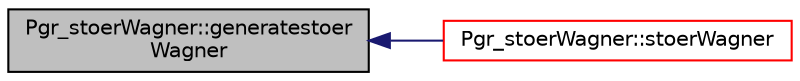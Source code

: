 digraph "Pgr_stoerWagner::generatestoerWagner"
{
  edge [fontname="Helvetica",fontsize="10",labelfontname="Helvetica",labelfontsize="10"];
  node [fontname="Helvetica",fontsize="10",shape=record];
  rankdir="LR";
  Node1 [label="Pgr_stoerWagner::generatestoer\lWagner",height=0.2,width=0.4,color="black", fillcolor="grey75", style="filled", fontcolor="black"];
  Node1 -> Node2 [dir="back",color="midnightblue",fontsize="10",style="solid",fontname="Helvetica"];
  Node2 [label="Pgr_stoerWagner::stoerWagner",height=0.2,width=0.4,color="red", fillcolor="white", style="filled",URL="$classPgr__stoerWagner.html#aacfe2caaed20e56ad9ac6afcecabd006"];
}
